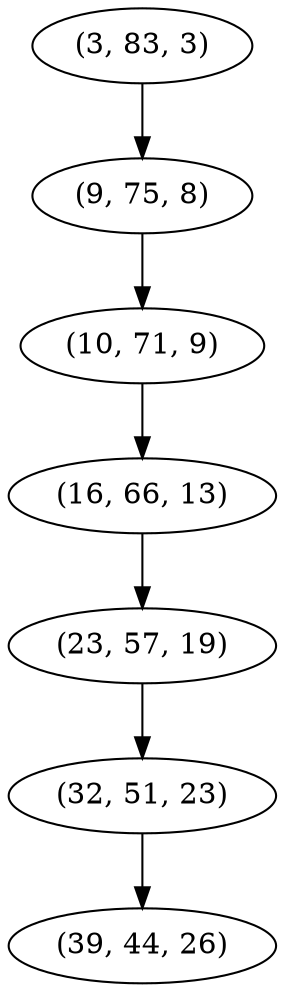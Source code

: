digraph tree {
    "(3, 83, 3)";
    "(9, 75, 8)";
    "(10, 71, 9)";
    "(16, 66, 13)";
    "(23, 57, 19)";
    "(32, 51, 23)";
    "(39, 44, 26)";
    "(3, 83, 3)" -> "(9, 75, 8)";
    "(9, 75, 8)" -> "(10, 71, 9)";
    "(10, 71, 9)" -> "(16, 66, 13)";
    "(16, 66, 13)" -> "(23, 57, 19)";
    "(23, 57, 19)" -> "(32, 51, 23)";
    "(32, 51, 23)" -> "(39, 44, 26)";
}
